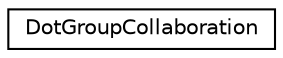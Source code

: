 digraph "Graphical Class Hierarchy"
{
 // INTERACTIVE_SVG=YES
  edge [fontname="Helvetica",fontsize="10",labelfontname="Helvetica",labelfontsize="10"];
  node [fontname="Helvetica",fontsize="10",shape=record];
  rankdir="LR";
  Node0 [label="DotGroupCollaboration",height=0.2,width=0.4,color="black", fillcolor="white", style="filled",URL="$d1/d5f/class_dot_group_collaboration.html",tooltip="Representation of a group collaboration graph. "];
}
